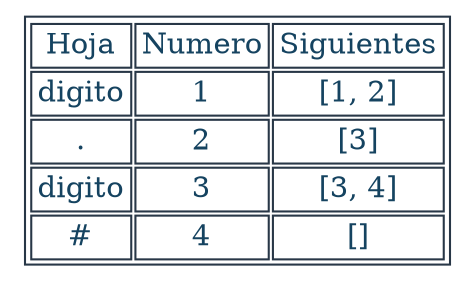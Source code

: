 digraph T {
aHtmlTable [
   shape=plaintext
   color="#283747" fontcolor="#154360" label=<

   <table border='1' cellborder='1'>
   <tr>
      <td>Hoja</td>
      <td>Numero</td>
      <td>Siguientes</td>
   </tr>	<tr><td>digito</td><td>1</td><td>[1, 2]</td></tr>
	<tr><td>.</td><td>2</td><td>[3]</td></tr>
	<tr><td>digito</td><td>3</td><td>[3, 4]</td></tr>
	<tr><td>#</td><td>4</td><td>[]</td></tr>
</table>

   >]; 

}